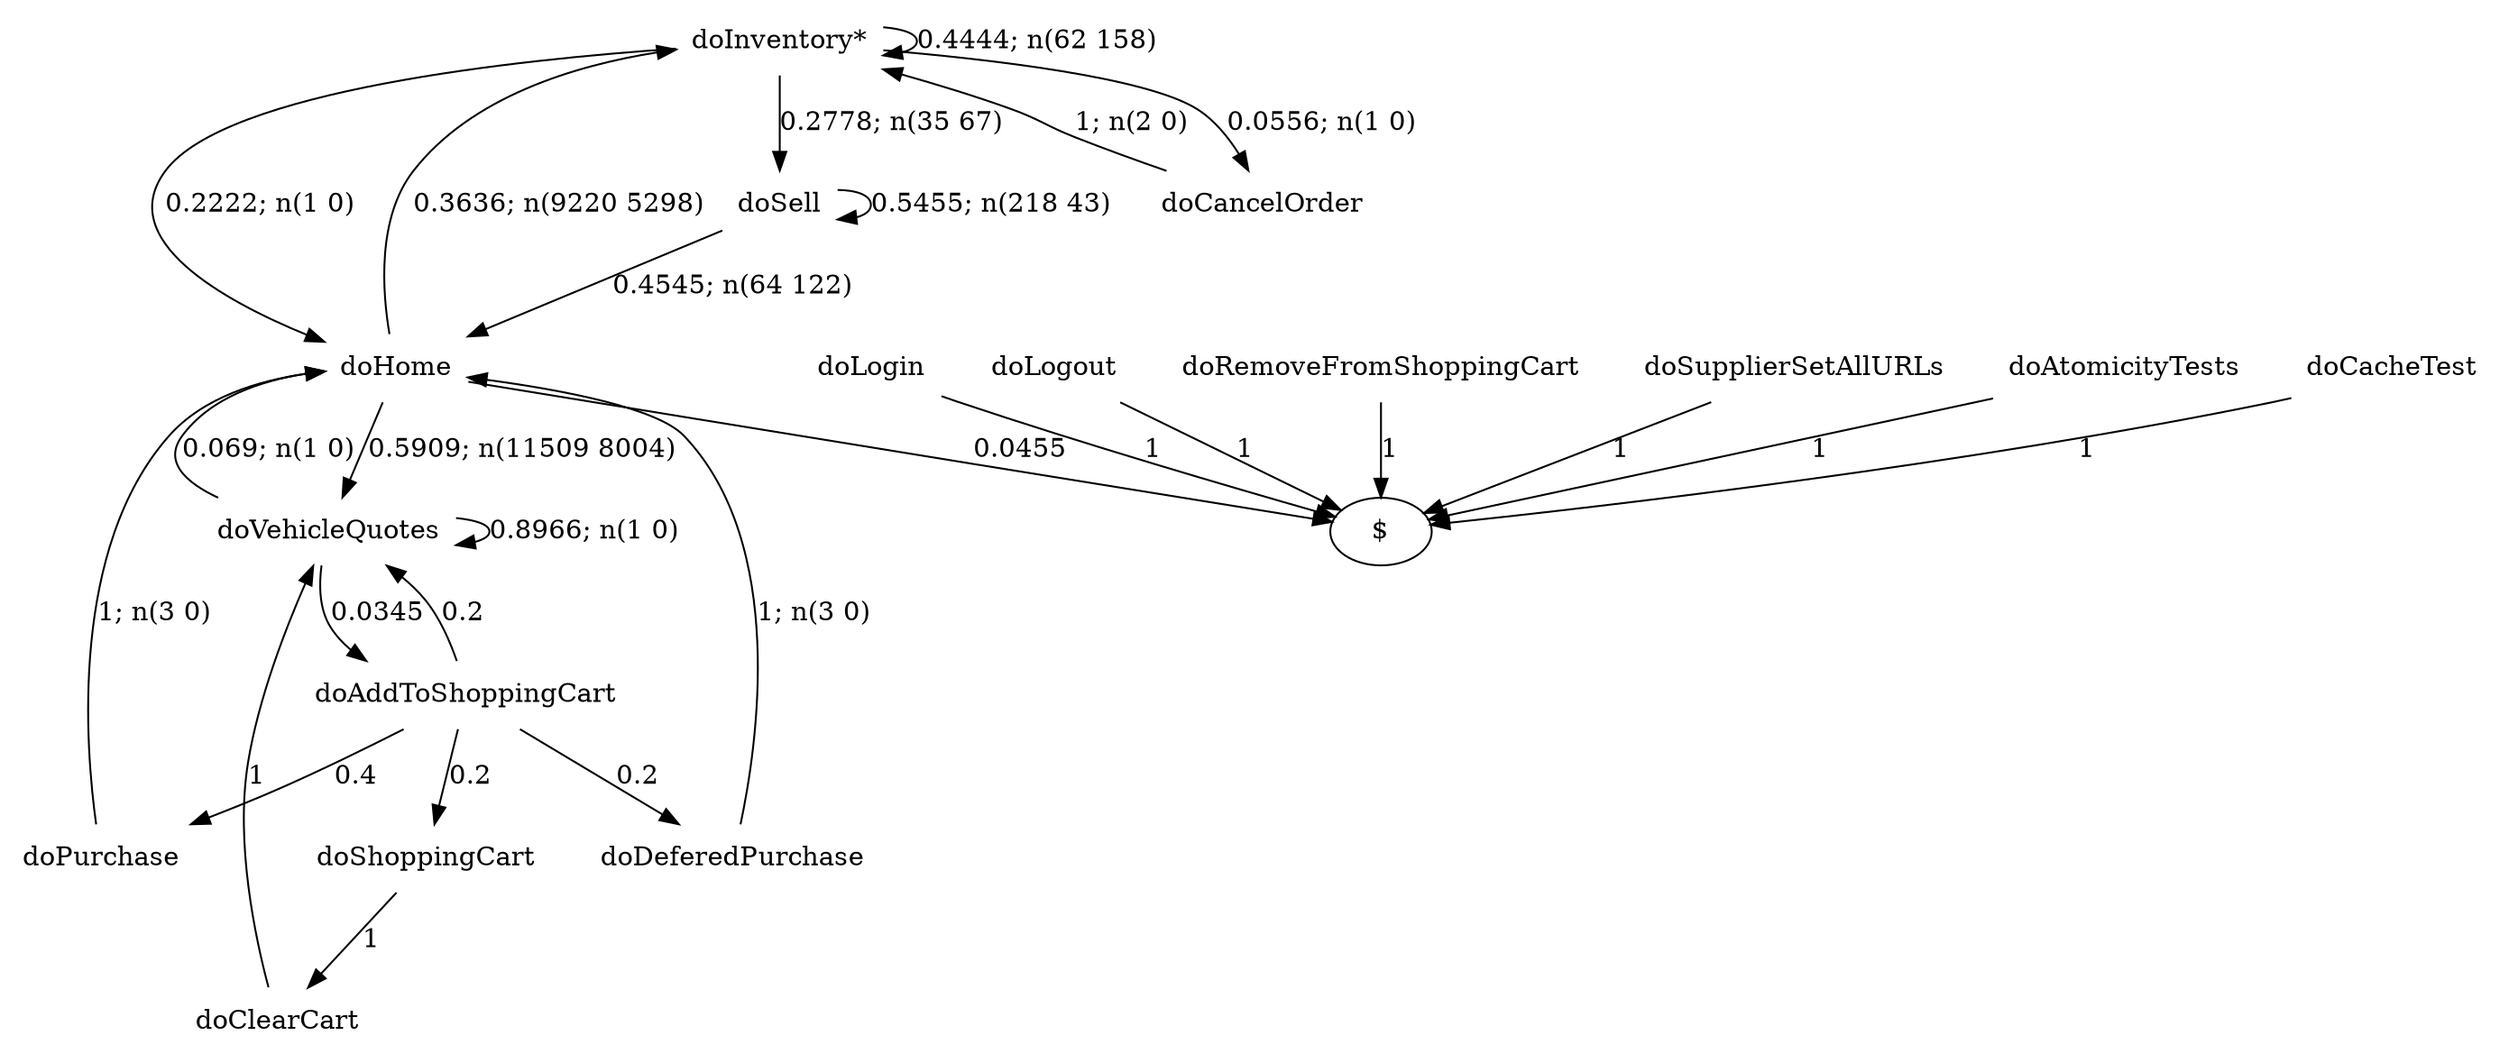 digraph G {"doInventory*" [label="doInventory*",shape=none];"doSupplierSetAllURLs" [label="doSupplierSetAllURLs",shape=none];"doAtomicityTests" [label="doAtomicityTests",shape=none];"doCacheTest" [label="doCacheTest",shape=none];"doLogin" [label="doLogin",shape=none];"doVehicleQuotes" [label="doVehicleQuotes",shape=none];"doAddToShoppingCart" [label="doAddToShoppingCart",shape=none];"doDeferedPurchase" [label="doDeferedPurchase",shape=none];"doHome" [label="doHome",shape=none];"doShoppingCart" [label="doShoppingCart",shape=none];"doClearCart" [label="doClearCart",shape=none];"doPurchase" [label="doPurchase",shape=none];"doSell" [label="doSell",shape=none];"doLogout" [label="doLogout",shape=none];"doCancelOrder" [label="doCancelOrder",shape=none];"doRemoveFromShoppingCart" [label="doRemoveFromShoppingCart",shape=none];"doInventory*"->"doInventory*" [style=solid,label="0.4444; n(62 158)"];"doInventory*"->"doHome" [style=solid,label="0.2222; n(1 0)"];"doInventory*"->"doSell" [style=solid,label="0.2778; n(35 67)"];"doInventory*"->"doCancelOrder" [style=solid,label="0.0556; n(1 0)"];"doSupplierSetAllURLs"->"$" [style=solid,label="1"];"doAtomicityTests"->"$" [style=solid,label="1"];"doCacheTest"->"$" [style=solid,label="1"];"doLogin"->"$" [style=solid,label="1"];"doVehicleQuotes"->"doVehicleQuotes" [style=solid,label="0.8966; n(1 0)"];"doVehicleQuotes"->"doAddToShoppingCart" [style=solid,label="0.0345"];"doVehicleQuotes"->"doHome" [style=solid,label="0.069; n(1 0)"];"doAddToShoppingCart"->"doVehicleQuotes" [style=solid,label="0.2"];"doAddToShoppingCart"->"doDeferedPurchase" [style=solid,label="0.2"];"doAddToShoppingCart"->"doShoppingCart" [style=solid,label="0.2"];"doAddToShoppingCart"->"doPurchase" [style=solid,label="0.4"];"doDeferedPurchase"->"doHome" [style=solid,label="1; n(3 0)"];"doHome"->"doInventory*" [style=solid,label="0.3636; n(9220 5298)"];"doHome"->"doVehicleQuotes" [style=solid,label="0.5909; n(11509 8004)"];"doHome"->"$" [style=solid,label="0.0455"];"doShoppingCart"->"doClearCart" [style=solid,label="1"];"doClearCart"->"doVehicleQuotes" [style=solid,label="1"];"doPurchase"->"doHome" [style=solid,label="1; n(3 0)"];"doSell"->"doHome" [style=solid,label="0.4545; n(64 122)"];"doSell"->"doSell" [style=solid,label="0.5455; n(218 43)"];"doLogout"->"$" [style=solid,label="1"];"doCancelOrder"->"doInventory*" [style=solid,label="1; n(2 0)"];"doRemoveFromShoppingCart"->"$" [style=solid,label="1"];}